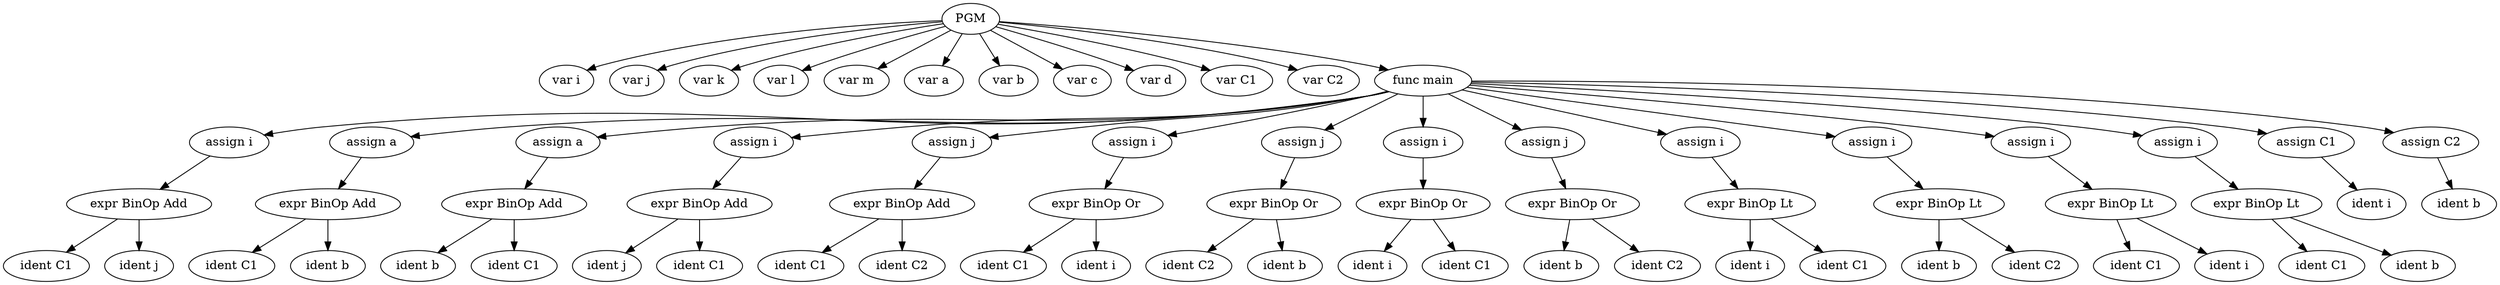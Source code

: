 digraph ast {
0[label = PGM, shape = ellipse]
1[label = "var i", shape = ellipse]
0 -> 1
2[label = "var j", shape = ellipse]
0 -> 2
3[label = "var k", shape = ellipse]
0 -> 3
4[label = "var l", shape = ellipse]
0 -> 4
5[label = "var m", shape = ellipse]
0 -> 5
6[label = "var a", shape = ellipse]
0 -> 6
7[label = "var b", shape = ellipse]
0 -> 7
8[label = "var c", shape = ellipse]
0 -> 8
9[label = "var d", shape = ellipse]
0 -> 9
10[label = "var C1", shape = ellipse]
0 -> 10
11[label = "var C2", shape = ellipse]
0 -> 11
12[label = "func main", shape = ellipse]
0 -> 12
13[label = "assign i", shape = ellipse]
12 -> 13
14[label = "expr BinOp Add", shape = ellipse]
13 -> 14
15[label = "ident C1", shape = ellipse]
14 -> 15
16[label = "ident j", shape = ellipse]
14 -> 16
17[label = "assign a", shape = ellipse]
12 -> 17
18[label = "expr BinOp Add", shape = ellipse]
17 -> 18
19[label = "ident C1", shape = ellipse]
18 -> 19
20[label = "ident b", shape = ellipse]
18 -> 20
21[label = "assign a", shape = ellipse]
12 -> 21
22[label = "expr BinOp Add", shape = ellipse]
21 -> 22
23[label = "ident b", shape = ellipse]
22 -> 23
24[label = "ident C1", shape = ellipse]
22 -> 24
25[label = "assign i", shape = ellipse]
12 -> 25
26[label = "expr BinOp Add", shape = ellipse]
25 -> 26
27[label = "ident j", shape = ellipse]
26 -> 27
28[label = "ident C1", shape = ellipse]
26 -> 28
29[label = "assign j", shape = ellipse]
12 -> 29
30[label = "expr BinOp Add", shape = ellipse]
29 -> 30
31[label = "ident C1", shape = ellipse]
30 -> 31
32[label = "ident C2", shape = ellipse]
30 -> 32
33[label = "assign i", shape = ellipse]
12 -> 33
34[label = "expr BinOp Or", shape = ellipse]
33 -> 34
35[label = "ident C1", shape = ellipse]
34 -> 35
36[label = "ident i", shape = ellipse]
34 -> 36
37[label = "assign j", shape = ellipse]
12 -> 37
38[label = "expr BinOp Or", shape = ellipse]
37 -> 38
39[label = "ident C2", shape = ellipse]
38 -> 39
40[label = "ident b", shape = ellipse]
38 -> 40
41[label = "assign i", shape = ellipse]
12 -> 41
42[label = "expr BinOp Or", shape = ellipse]
41 -> 42
43[label = "ident i", shape = ellipse]
42 -> 43
44[label = "ident C1", shape = ellipse]
42 -> 44
45[label = "assign j", shape = ellipse]
12 -> 45
46[label = "expr BinOp Or", shape = ellipse]
45 -> 46
47[label = "ident b", shape = ellipse]
46 -> 47
48[label = "ident C2", shape = ellipse]
46 -> 48
49[label = "assign i", shape = ellipse]
12 -> 49
50[label = "expr BinOp Lt", shape = ellipse]
49 -> 50
51[label = "ident i", shape = ellipse]
50 -> 51
52[label = "ident C1", shape = ellipse]
50 -> 52
53[label = "assign i", shape = ellipse]
12 -> 53
54[label = "expr BinOp Lt", shape = ellipse]
53 -> 54
55[label = "ident b", shape = ellipse]
54 -> 55
56[label = "ident C2", shape = ellipse]
54 -> 56
57[label = "assign i", shape = ellipse]
12 -> 57
58[label = "expr BinOp Lt", shape = ellipse]
57 -> 58
59[label = "ident C1", shape = ellipse]
58 -> 59
60[label = "ident i", shape = ellipse]
58 -> 60
61[label = "assign i", shape = ellipse]
12 -> 61
62[label = "expr BinOp Lt", shape = ellipse]
61 -> 62
63[label = "ident C1", shape = ellipse]
62 -> 63
64[label = "ident b", shape = ellipse]
62 -> 64
65[label = "assign C1", shape = ellipse]
12 -> 65
66[label = "ident i", shape = ellipse]
65 -> 66
67[label = "assign C2", shape = ellipse]
12 -> 67
68[label = "ident b", shape = ellipse]
67 -> 68
}